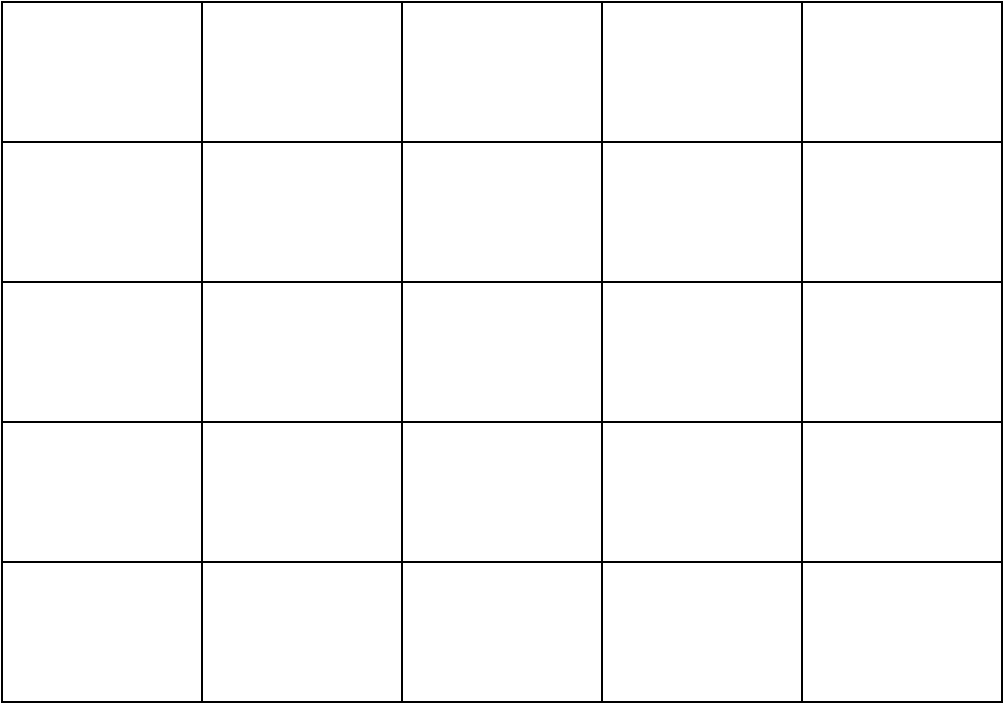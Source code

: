 <mxfile version="14.1.8" type="device"><diagram id="FhFQmC6RV7XNn_20ZeZn" name="Page-1"><mxGraphModel dx="1422" dy="769" grid="1" gridSize="10" guides="1" tooltips="1" connect="1" arrows="1" fold="1" page="1" pageScale="1" pageWidth="827" pageHeight="1169" math="0" shadow="0"><root><mxCell id="0"/><mxCell id="1" parent="0"/><mxCell id="aONKoIr5WWed4Iq_56Nk-1" value="" style="rounded=0;whiteSpace=wrap;html=1;" vertex="1" parent="1"><mxGeometry x="190" y="410" width="100" height="70" as="geometry"/></mxCell><mxCell id="aONKoIr5WWed4Iq_56Nk-2" value="" style="rounded=0;whiteSpace=wrap;html=1;" vertex="1" parent="1"><mxGeometry x="290" y="410" width="100" height="70" as="geometry"/></mxCell><mxCell id="aONKoIr5WWed4Iq_56Nk-3" value="" style="rounded=0;whiteSpace=wrap;html=1;" vertex="1" parent="1"><mxGeometry x="590" y="200" width="100" height="70" as="geometry"/></mxCell><mxCell id="aONKoIr5WWed4Iq_56Nk-4" value="" style="rounded=0;whiteSpace=wrap;html=1;" vertex="1" parent="1"><mxGeometry x="490" y="200" width="100" height="70" as="geometry"/></mxCell><mxCell id="aONKoIr5WWed4Iq_56Nk-5" value="" style="rounded=0;whiteSpace=wrap;html=1;" vertex="1" parent="1"><mxGeometry x="390" y="200" width="100" height="70" as="geometry"/></mxCell><mxCell id="aONKoIr5WWed4Iq_56Nk-6" value="" style="rounded=0;whiteSpace=wrap;html=1;" vertex="1" parent="1"><mxGeometry x="290" y="200" width="100" height="70" as="geometry"/></mxCell><mxCell id="aONKoIr5WWed4Iq_56Nk-7" value="" style="rounded=0;whiteSpace=wrap;html=1;" vertex="1" parent="1"><mxGeometry x="190" y="200" width="100" height="70" as="geometry"/></mxCell><mxCell id="aONKoIr5WWed4Iq_56Nk-8" value="" style="rounded=0;whiteSpace=wrap;html=1;" vertex="1" parent="1"><mxGeometry x="590" y="270" width="100" height="70" as="geometry"/></mxCell><mxCell id="aONKoIr5WWed4Iq_56Nk-9" value="" style="rounded=0;whiteSpace=wrap;html=1;" vertex="1" parent="1"><mxGeometry x="490" y="270" width="100" height="70" as="geometry"/></mxCell><mxCell id="aONKoIr5WWed4Iq_56Nk-10" value="" style="rounded=0;whiteSpace=wrap;html=1;" vertex="1" parent="1"><mxGeometry x="390" y="270" width="100" height="70" as="geometry"/></mxCell><mxCell id="aONKoIr5WWed4Iq_56Nk-11" value="" style="rounded=0;whiteSpace=wrap;html=1;" vertex="1" parent="1"><mxGeometry x="290" y="270" width="100" height="70" as="geometry"/></mxCell><mxCell id="aONKoIr5WWed4Iq_56Nk-12" value="" style="rounded=0;whiteSpace=wrap;html=1;" vertex="1" parent="1"><mxGeometry x="190" y="270" width="100" height="70" as="geometry"/></mxCell><mxCell id="aONKoIr5WWed4Iq_56Nk-13" value="" style="rounded=0;whiteSpace=wrap;html=1;" vertex="1" parent="1"><mxGeometry x="590" y="340" width="100" height="70" as="geometry"/></mxCell><mxCell id="aONKoIr5WWed4Iq_56Nk-14" value="" style="rounded=0;whiteSpace=wrap;html=1;" vertex="1" parent="1"><mxGeometry x="490" y="340" width="100" height="70" as="geometry"/></mxCell><mxCell id="aONKoIr5WWed4Iq_56Nk-15" value="" style="rounded=0;whiteSpace=wrap;html=1;" vertex="1" parent="1"><mxGeometry x="390" y="340" width="100" height="70" as="geometry"/></mxCell><mxCell id="aONKoIr5WWed4Iq_56Nk-16" value="" style="rounded=0;whiteSpace=wrap;html=1;" vertex="1" parent="1"><mxGeometry x="290" y="340" width="100" height="70" as="geometry"/></mxCell><mxCell id="aONKoIr5WWed4Iq_56Nk-17" value="" style="rounded=0;whiteSpace=wrap;html=1;" vertex="1" parent="1"><mxGeometry x="590" y="410" width="100" height="70" as="geometry"/></mxCell><mxCell id="aONKoIr5WWed4Iq_56Nk-18" value="" style="rounded=0;whiteSpace=wrap;html=1;" vertex="1" parent="1"><mxGeometry x="490" y="410" width="100" height="70" as="geometry"/></mxCell><mxCell id="aONKoIr5WWed4Iq_56Nk-19" value="" style="rounded=0;whiteSpace=wrap;html=1;" vertex="1" parent="1"><mxGeometry x="390" y="410" width="100" height="70" as="geometry"/></mxCell><mxCell id="aONKoIr5WWed4Iq_56Nk-20" value="" style="rounded=0;whiteSpace=wrap;html=1;" vertex="1" parent="1"><mxGeometry x="190" y="340" width="100" height="70" as="geometry"/></mxCell><mxCell id="aONKoIr5WWed4Iq_56Nk-21" value="" style="rounded=0;whiteSpace=wrap;html=1;" vertex="1" parent="1"><mxGeometry x="590" y="480" width="100" height="70" as="geometry"/></mxCell><mxCell id="aONKoIr5WWed4Iq_56Nk-22" value="" style="rounded=0;whiteSpace=wrap;html=1;" vertex="1" parent="1"><mxGeometry x="490" y="480" width="100" height="70" as="geometry"/></mxCell><mxCell id="aONKoIr5WWed4Iq_56Nk-23" value="" style="rounded=0;whiteSpace=wrap;html=1;" vertex="1" parent="1"><mxGeometry x="390" y="480" width="100" height="70" as="geometry"/></mxCell><mxCell id="aONKoIr5WWed4Iq_56Nk-24" value="" style="rounded=0;whiteSpace=wrap;html=1;" vertex="1" parent="1"><mxGeometry x="290" y="480" width="100" height="70" as="geometry"/></mxCell><mxCell id="aONKoIr5WWed4Iq_56Nk-25" value="" style="rounded=0;whiteSpace=wrap;html=1;" vertex="1" parent="1"><mxGeometry x="190" y="480" width="100" height="70" as="geometry"/></mxCell></root></mxGraphModel></diagram></mxfile>